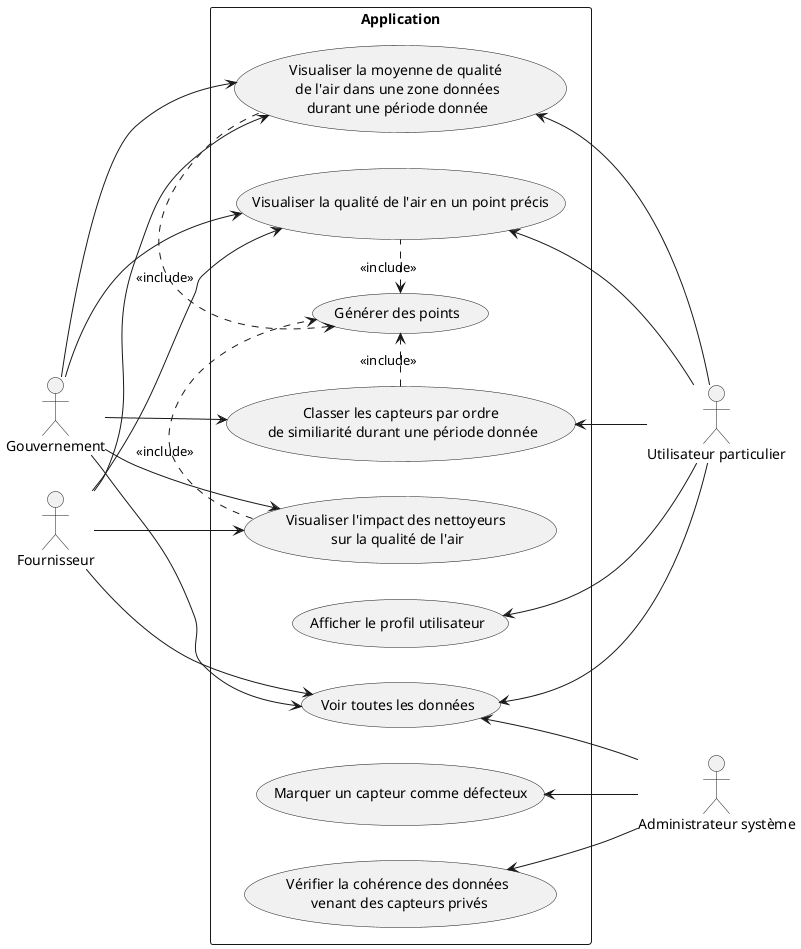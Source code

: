 @startuml

left to right direction
' skinparam linetype polyline

' Acteurs
actor "Administrateur système" as admin
actor "Gouvernement" as gouv
actor "Utilisateur particulier" as user
actor "Fournisseur" as fourn


rectangle Application {
    usecase "Visualiser la moyenne de qualité \nde l'air dans une zone données\ndurant une période donnée" as demanderQualiteZone

    usecase "Visualiser la qualité de l'air en un point précis" as demanderQualitePoint

    usecase "Générer des points" as genPoints

    usecase "Afficher le profil utilisateur" as showProfile

    usecase "Visualiser l'impact des nettoyeurs \nsur la qualité de l'air" as demanderImpact

    usecase "Voir toutes les données" as showData

    usecase "Classer les capteurs par ordre\n de similiarité durant une période donnée" as rankSensors

    usecase "Vérifier la cohérence des données\n venant des capteurs privés" as checkPrivate

    usecase "Marquer un capteur comme défecteux" as banSensor
}


gouv --> demanderQualiteZone
fourn --> demanderQualiteZone
user -u-> demanderQualiteZone

gouv --> demanderQualitePoint
fourn --> demanderQualitePoint
user -u-> demanderQualitePoint

gouv -->  showData
fourn --> showData
user -u-> showData
admin -u-> showData

demanderQualiteZone .l.> genPoints : <<include>>

user -u-> showProfile

gouv --> demanderImpact
fourn --> demanderImpact

demanderImpact .> genPoints : <<include>>
demanderQualitePoint .l.> genPoints : <<include>>
rankSensors .> genPoints : <<include>>

gouv --> rankSensors
user -u-> rankSensors

admin -u-> checkPrivate
admin -u-> banSensor

@enduml
